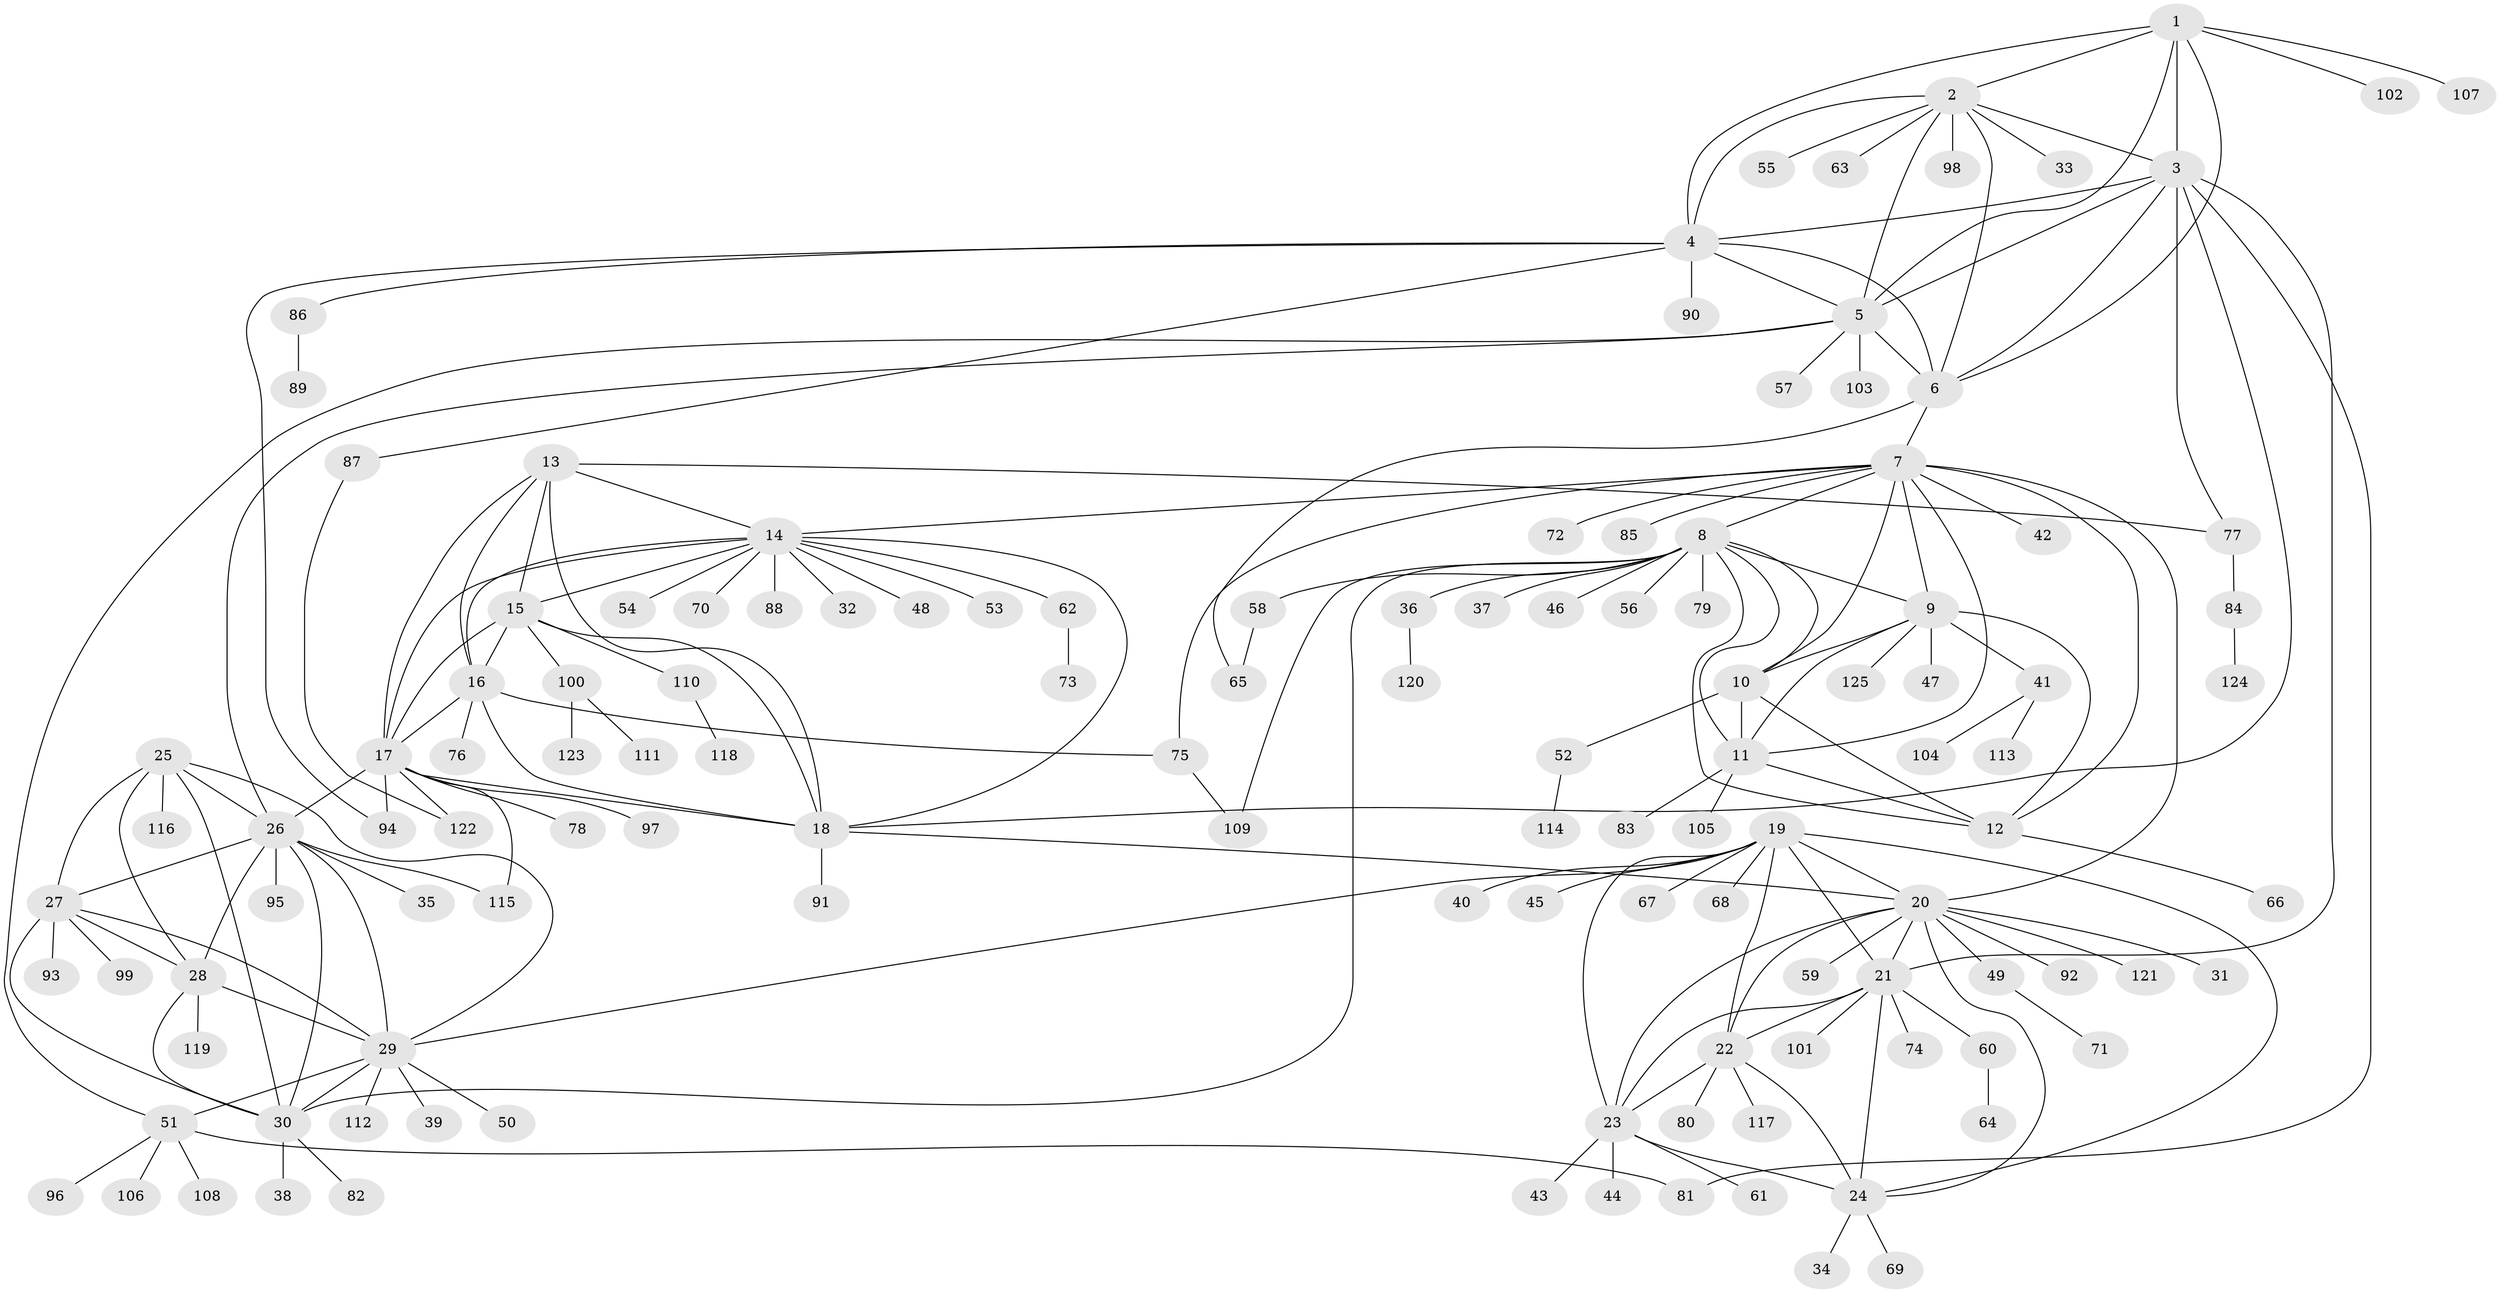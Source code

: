 // coarse degree distribution, {5: 0.09210526315789473, 12: 0.02631578947368421, 7: 0.039473684210526314, 11: 0.05263157894736842, 6: 0.06578947368421052, 9: 0.02631578947368421, 8: 0.013157894736842105, 1: 0.5657894736842105, 2: 0.07894736842105263, 3: 0.039473684210526314}
// Generated by graph-tools (version 1.1) at 2025/52/03/04/25 22:52:31]
// undirected, 125 vertices, 189 edges
graph export_dot {
  node [color=gray90,style=filled];
  1;
  2;
  3;
  4;
  5;
  6;
  7;
  8;
  9;
  10;
  11;
  12;
  13;
  14;
  15;
  16;
  17;
  18;
  19;
  20;
  21;
  22;
  23;
  24;
  25;
  26;
  27;
  28;
  29;
  30;
  31;
  32;
  33;
  34;
  35;
  36;
  37;
  38;
  39;
  40;
  41;
  42;
  43;
  44;
  45;
  46;
  47;
  48;
  49;
  50;
  51;
  52;
  53;
  54;
  55;
  56;
  57;
  58;
  59;
  60;
  61;
  62;
  63;
  64;
  65;
  66;
  67;
  68;
  69;
  70;
  71;
  72;
  73;
  74;
  75;
  76;
  77;
  78;
  79;
  80;
  81;
  82;
  83;
  84;
  85;
  86;
  87;
  88;
  89;
  90;
  91;
  92;
  93;
  94;
  95;
  96;
  97;
  98;
  99;
  100;
  101;
  102;
  103;
  104;
  105;
  106;
  107;
  108;
  109;
  110;
  111;
  112;
  113;
  114;
  115;
  116;
  117;
  118;
  119;
  120;
  121;
  122;
  123;
  124;
  125;
  1 -- 2;
  1 -- 3;
  1 -- 4;
  1 -- 5;
  1 -- 6;
  1 -- 102;
  1 -- 107;
  2 -- 3;
  2 -- 4;
  2 -- 5;
  2 -- 6;
  2 -- 33;
  2 -- 55;
  2 -- 63;
  2 -- 98;
  3 -- 4;
  3 -- 5;
  3 -- 6;
  3 -- 18;
  3 -- 21;
  3 -- 77;
  3 -- 81;
  4 -- 5;
  4 -- 6;
  4 -- 86;
  4 -- 87;
  4 -- 90;
  4 -- 94;
  5 -- 6;
  5 -- 26;
  5 -- 51;
  5 -- 57;
  5 -- 103;
  6 -- 7;
  6 -- 65;
  7 -- 8;
  7 -- 9;
  7 -- 10;
  7 -- 11;
  7 -- 12;
  7 -- 14;
  7 -- 20;
  7 -- 42;
  7 -- 72;
  7 -- 75;
  7 -- 85;
  8 -- 9;
  8 -- 10;
  8 -- 11;
  8 -- 12;
  8 -- 30;
  8 -- 36;
  8 -- 37;
  8 -- 46;
  8 -- 56;
  8 -- 58;
  8 -- 79;
  8 -- 109;
  9 -- 10;
  9 -- 11;
  9 -- 12;
  9 -- 41;
  9 -- 47;
  9 -- 125;
  10 -- 11;
  10 -- 12;
  10 -- 52;
  11 -- 12;
  11 -- 83;
  11 -- 105;
  12 -- 66;
  13 -- 14;
  13 -- 15;
  13 -- 16;
  13 -- 17;
  13 -- 18;
  13 -- 77;
  14 -- 15;
  14 -- 16;
  14 -- 17;
  14 -- 18;
  14 -- 32;
  14 -- 48;
  14 -- 53;
  14 -- 54;
  14 -- 62;
  14 -- 70;
  14 -- 88;
  15 -- 16;
  15 -- 17;
  15 -- 18;
  15 -- 100;
  15 -- 110;
  16 -- 17;
  16 -- 18;
  16 -- 75;
  16 -- 76;
  17 -- 18;
  17 -- 26;
  17 -- 78;
  17 -- 94;
  17 -- 97;
  17 -- 115;
  17 -- 122;
  18 -- 20;
  18 -- 91;
  19 -- 20;
  19 -- 21;
  19 -- 22;
  19 -- 23;
  19 -- 24;
  19 -- 29;
  19 -- 40;
  19 -- 45;
  19 -- 67;
  19 -- 68;
  20 -- 21;
  20 -- 22;
  20 -- 23;
  20 -- 24;
  20 -- 31;
  20 -- 49;
  20 -- 59;
  20 -- 92;
  20 -- 121;
  21 -- 22;
  21 -- 23;
  21 -- 24;
  21 -- 60;
  21 -- 74;
  21 -- 101;
  22 -- 23;
  22 -- 24;
  22 -- 80;
  22 -- 117;
  23 -- 24;
  23 -- 43;
  23 -- 44;
  23 -- 61;
  24 -- 34;
  24 -- 69;
  25 -- 26;
  25 -- 27;
  25 -- 28;
  25 -- 29;
  25 -- 30;
  25 -- 116;
  26 -- 27;
  26 -- 28;
  26 -- 29;
  26 -- 30;
  26 -- 35;
  26 -- 95;
  26 -- 115;
  27 -- 28;
  27 -- 29;
  27 -- 30;
  27 -- 93;
  27 -- 99;
  28 -- 29;
  28 -- 30;
  28 -- 119;
  29 -- 30;
  29 -- 39;
  29 -- 50;
  29 -- 51;
  29 -- 112;
  30 -- 38;
  30 -- 82;
  36 -- 120;
  41 -- 104;
  41 -- 113;
  49 -- 71;
  51 -- 81;
  51 -- 96;
  51 -- 106;
  51 -- 108;
  52 -- 114;
  58 -- 65;
  60 -- 64;
  62 -- 73;
  75 -- 109;
  77 -- 84;
  84 -- 124;
  86 -- 89;
  87 -- 122;
  100 -- 111;
  100 -- 123;
  110 -- 118;
}
